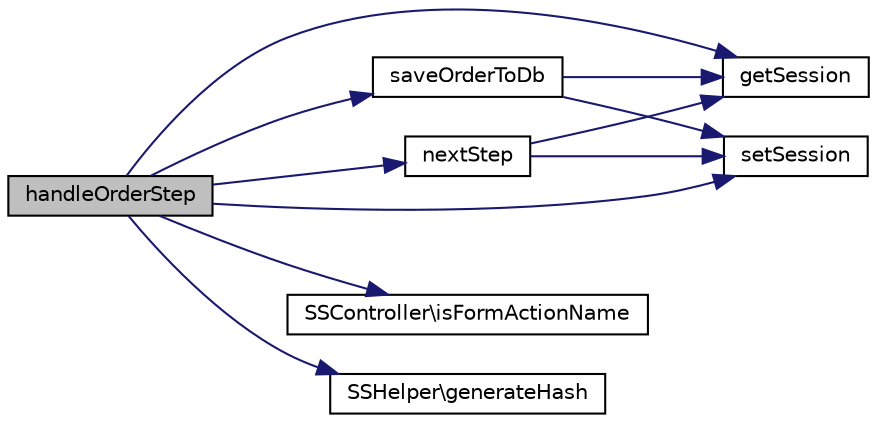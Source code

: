 digraph "handleOrderStep"
{
  edge [fontname="Helvetica",fontsize="10",labelfontname="Helvetica",labelfontsize="10"];
  node [fontname="Helvetica",fontsize="10",shape=record];
  rankdir="LR";
  Node1 [label="handleOrderStep",height=0.2,width=0.4,color="black", fillcolor="grey75", style="filled", fontcolor="black"];
  Node1 -> Node2 [color="midnightblue",fontsize="10",style="solid",fontname="Helvetica"];
  Node2 [label="getSession",height=0.2,width=0.4,color="black", fillcolor="white", style="filled",URL="$class_s_s_checkout_controller.html#ae6ad3c8f4d8953bfbcb6cfdfce8fedb5",tooltip="get Value from Session "];
  Node1 -> Node3 [color="midnightblue",fontsize="10",style="solid",fontname="Helvetica"];
  Node3 [label="SSController\\isFormActionName",height=0.2,width=0.4,color="black", fillcolor="white", style="filled",URL="$class_s_s_controller.html#a471428c2754eeb5c908f61c15b15ef22",tooltip="compare Form Action Name "];
  Node1 -> Node4 [color="midnightblue",fontsize="10",style="solid",fontname="Helvetica"];
  Node4 [label="saveOrderToDb",height=0.2,width=0.4,color="black", fillcolor="white", style="filled",URL="$class_s_s_checkout_controller.html#a58ac28b711d74ae80426f63ddcb5dea2",tooltip="Bestellung speichern. "];
  Node4 -> Node2 [color="midnightblue",fontsize="10",style="solid",fontname="Helvetica"];
  Node4 -> Node5 [color="midnightblue",fontsize="10",style="solid",fontname="Helvetica"];
  Node5 [label="setSession",height=0.2,width=0.4,color="black", fillcolor="white", style="filled",URL="$class_s_s_checkout_controller.html#a0257d7f16672a982456dc6d1646dbad4",tooltip="store Value in Session "];
  Node1 -> Node6 [color="midnightblue",fontsize="10",style="solid",fontname="Helvetica"];
  Node6 [label="nextStep",height=0.2,width=0.4,color="black", fillcolor="white", style="filled",URL="$class_s_s_checkout_controller.html#ac35a99a93934b3aaea7d3a81d75be1d8",tooltip="Next Step. "];
  Node6 -> Node2 [color="midnightblue",fontsize="10",style="solid",fontname="Helvetica"];
  Node6 -> Node5 [color="midnightblue",fontsize="10",style="solid",fontname="Helvetica"];
  Node1 -> Node7 [color="midnightblue",fontsize="10",style="solid",fontname="Helvetica"];
  Node7 [label="SSHelper\\generateHash",height=0.2,width=0.4,color="black", fillcolor="white", style="filled",URL="$class_s_s_helper.html#ab7af327ace145b87f92f8b6324a2a6f8",tooltip="Hash. "];
  Node1 -> Node5 [color="midnightblue",fontsize="10",style="solid",fontname="Helvetica"];
}
